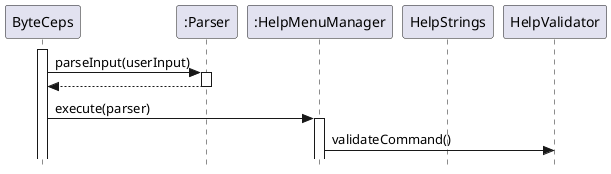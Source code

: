 @startuml SequenceDiagram
skinparam classAttributeIconSize 0
skinparam style strictuml
participant ByteCeps
participant ":Parser"
participant ":HelpMenuManager"
participant HelpStrings
participant HelpValidator


activate ByteCeps
ByteCeps -> ":Parser": parseInput(userInput)
activate ":Parser"
ByteCeps <-- ":Parser":
deactivate ":Parser"
ByteCeps -> ":HelpMenuManager": execute(parser)
activate ":HelpMenuManager"
":HelpMenuManager" -> HelpValidator: validateCommand()

@enduml